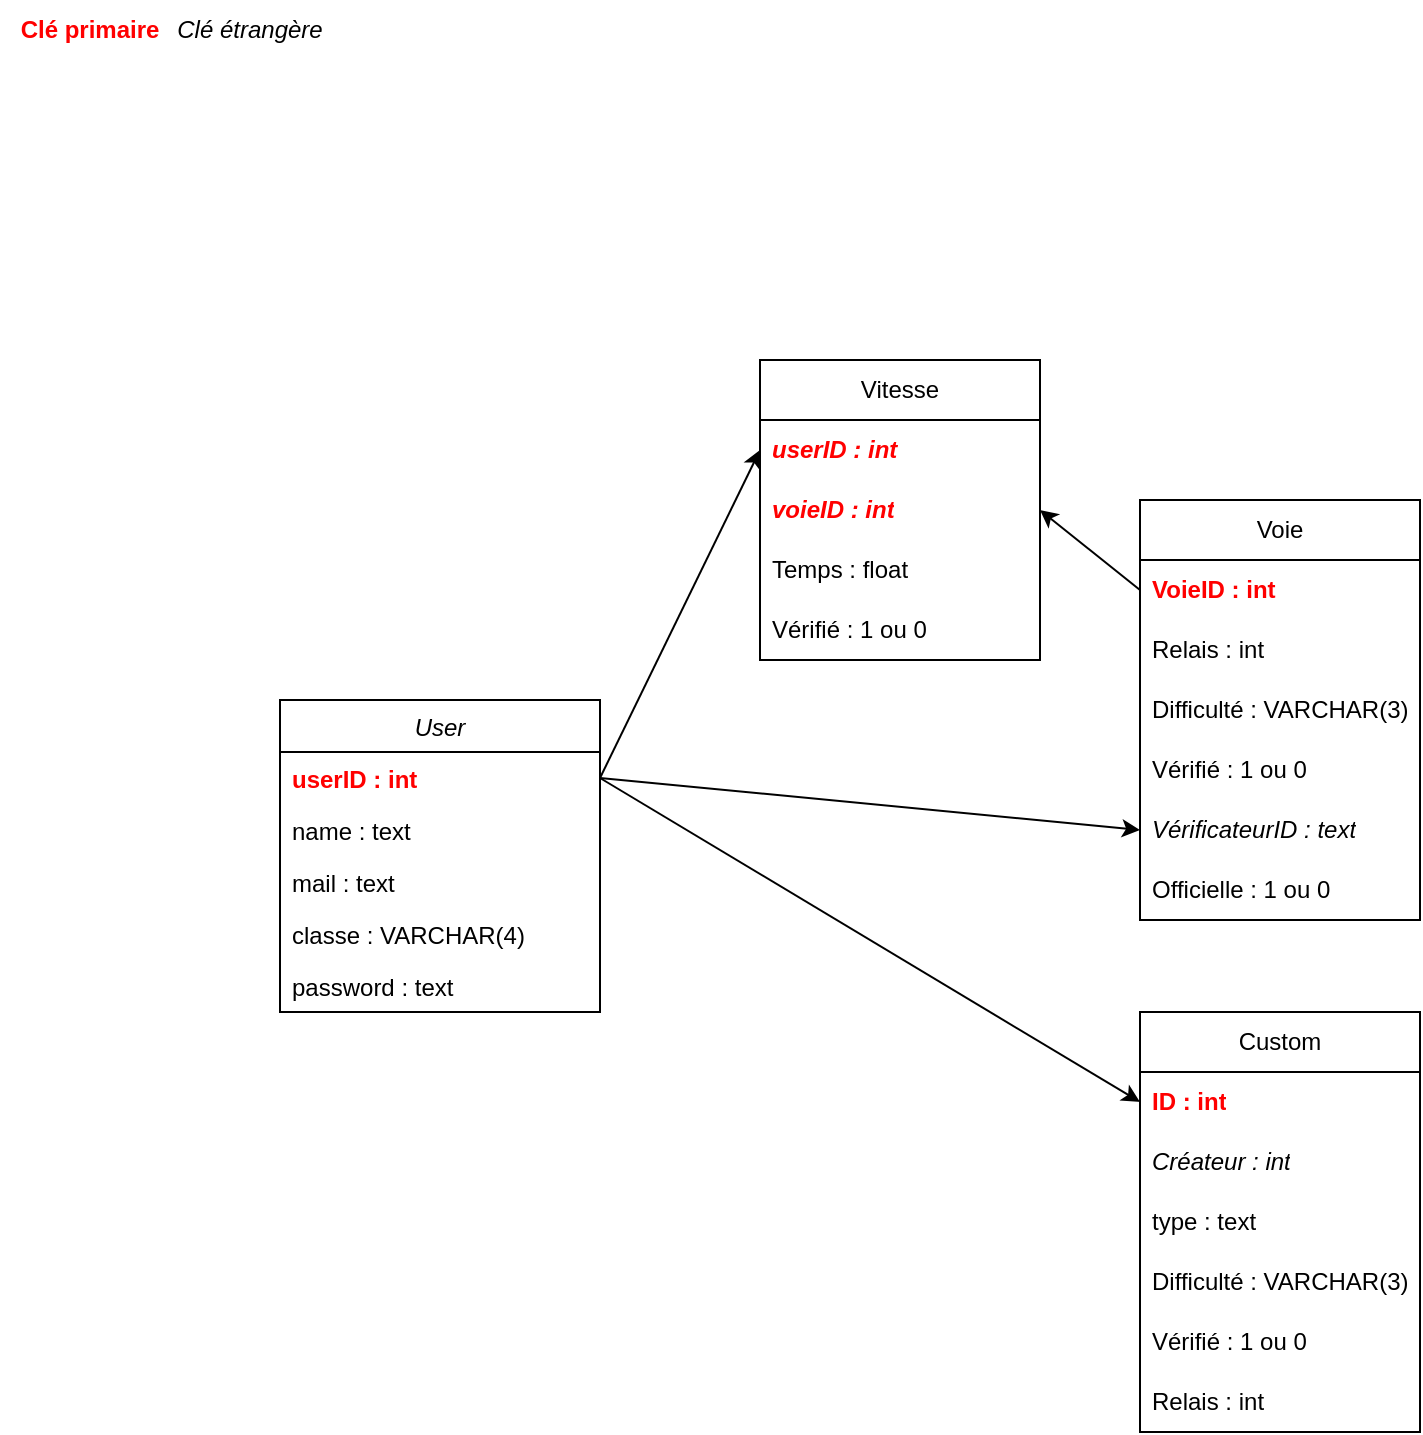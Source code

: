 <mxfile version="20.6.2" type="device"><diagram id="C5RBs43oDa-KdzZeNtuy" name="Page-1"><mxGraphModel dx="1406" dy="818" grid="1" gridSize="10" guides="1" tooltips="1" connect="1" arrows="1" fold="1" page="1" pageScale="1" pageWidth="827" pageHeight="1169" math="0" shadow="0"><root><mxCell id="WIyWlLk6GJQsqaUBKTNV-0"/><mxCell id="WIyWlLk6GJQsqaUBKTNV-1" parent="WIyWlLk6GJQsqaUBKTNV-0"/><mxCell id="zkfFHV4jXpPFQw0GAbJ--0" value="User" style="swimlane;fontStyle=2;align=center;verticalAlign=top;childLayout=stackLayout;horizontal=1;startSize=26;horizontalStack=0;resizeParent=1;resizeLast=0;collapsible=1;marginBottom=0;rounded=0;shadow=0;strokeWidth=1;" parent="WIyWlLk6GJQsqaUBKTNV-1" vertex="1"><mxGeometry x="140" y="350" width="160" height="156" as="geometry"><mxRectangle x="230" y="140" width="160" height="26" as="alternateBounds"/></mxGeometry></mxCell><mxCell id="0Qye_Zv5IVSC3sUF7OHN-18" value="userID : int" style="text;align=left;verticalAlign=top;spacingLeft=4;spacingRight=4;overflow=hidden;rotatable=0;points=[[0,0.5],[1,0.5]];portConstraint=eastwest;rounded=0;shadow=0;html=0;fontColor=#FF0000;fontStyle=1" parent="zkfFHV4jXpPFQw0GAbJ--0" vertex="1"><mxGeometry y="26" width="160" height="26" as="geometry"/></mxCell><mxCell id="zkfFHV4jXpPFQw0GAbJ--1" value="name : text" style="text;align=left;verticalAlign=top;spacingLeft=4;spacingRight=4;overflow=hidden;rotatable=0;points=[[0,0.5],[1,0.5]];portConstraint=eastwest;" parent="zkfFHV4jXpPFQw0GAbJ--0" vertex="1"><mxGeometry y="52" width="160" height="26" as="geometry"/></mxCell><mxCell id="zkfFHV4jXpPFQw0GAbJ--2" value="mail : text" style="text;align=left;verticalAlign=top;spacingLeft=4;spacingRight=4;overflow=hidden;rotatable=0;points=[[0,0.5],[1,0.5]];portConstraint=eastwest;rounded=0;shadow=0;html=0;" parent="zkfFHV4jXpPFQw0GAbJ--0" vertex="1"><mxGeometry y="78" width="160" height="26" as="geometry"/></mxCell><mxCell id="zkfFHV4jXpPFQw0GAbJ--3" value="classe : VARCHAR(4)" style="text;align=left;verticalAlign=top;spacingLeft=4;spacingRight=4;overflow=hidden;rotatable=0;points=[[0,0.5],[1,0.5]];portConstraint=eastwest;rounded=0;shadow=0;html=0;" parent="zkfFHV4jXpPFQw0GAbJ--0" vertex="1"><mxGeometry y="104" width="160" height="26" as="geometry"/></mxCell><mxCell id="0Qye_Zv5IVSC3sUF7OHN-1" value="password : text" style="text;align=left;verticalAlign=top;spacingLeft=4;spacingRight=4;overflow=hidden;rotatable=0;points=[[0,0.5],[1,0.5]];portConstraint=eastwest;rounded=0;shadow=0;html=0;" parent="zkfFHV4jXpPFQw0GAbJ--0" vertex="1"><mxGeometry y="130" width="160" height="26" as="geometry"/></mxCell><mxCell id="0Qye_Zv5IVSC3sUF7OHN-8" value="Vitesse" style="swimlane;fontStyle=0;childLayout=stackLayout;horizontal=1;startSize=30;horizontalStack=0;resizeParent=1;resizeParentMax=0;resizeLast=0;collapsible=1;marginBottom=0;whiteSpace=wrap;html=1;" parent="WIyWlLk6GJQsqaUBKTNV-1" vertex="1"><mxGeometry x="380" y="180" width="140" height="150" as="geometry"/></mxCell><mxCell id="0Qye_Zv5IVSC3sUF7OHN-9" value="&lt;i&gt;userID : int&lt;/i&gt;" style="text;strokeColor=none;fillColor=none;align=left;verticalAlign=middle;spacingLeft=4;spacingRight=4;overflow=hidden;points=[[0,0.5],[1,0.5]];portConstraint=eastwest;rotatable=0;whiteSpace=wrap;html=1;fontStyle=1;fontColor=#FF0000;" parent="0Qye_Zv5IVSC3sUF7OHN-8" vertex="1"><mxGeometry y="30" width="140" height="30" as="geometry"/></mxCell><mxCell id="0Qye_Zv5IVSC3sUF7OHN-11" value="voieID : int" style="text;strokeColor=none;fillColor=none;align=left;verticalAlign=middle;spacingLeft=4;spacingRight=4;overflow=hidden;points=[[0,0.5],[1,0.5]];portConstraint=eastwest;rotatable=0;whiteSpace=wrap;html=1;fontStyle=3;fontColor=#FF0000;" parent="0Qye_Zv5IVSC3sUF7OHN-8" vertex="1"><mxGeometry y="60" width="140" height="30" as="geometry"/></mxCell><mxCell id="IG8rTT2q1o-Y9MWKu9mN-5" value="Temps : float" style="text;strokeColor=none;fillColor=none;align=left;verticalAlign=middle;spacingLeft=4;spacingRight=4;overflow=hidden;points=[[0,0.5],[1,0.5]];portConstraint=eastwest;rotatable=0;whiteSpace=wrap;html=1;" vertex="1" parent="0Qye_Zv5IVSC3sUF7OHN-8"><mxGeometry y="90" width="140" height="30" as="geometry"/></mxCell><mxCell id="IG8rTT2q1o-Y9MWKu9mN-6" value="Vérifié : 1 ou 0" style="text;strokeColor=none;fillColor=none;align=left;verticalAlign=middle;spacingLeft=4;spacingRight=4;overflow=hidden;points=[[0,0.5],[1,0.5]];portConstraint=eastwest;rotatable=0;whiteSpace=wrap;html=1;" vertex="1" parent="0Qye_Zv5IVSC3sUF7OHN-8"><mxGeometry y="120" width="140" height="30" as="geometry"/></mxCell><mxCell id="0Qye_Zv5IVSC3sUF7OHN-19" style="edgeStyle=none;rounded=1;orthogonalLoop=1;jettySize=auto;html=1;exitX=1;exitY=0.5;exitDx=0;exitDy=0;entryX=0;entryY=0.5;entryDx=0;entryDy=0;" parent="WIyWlLk6GJQsqaUBKTNV-1" source="0Qye_Zv5IVSC3sUF7OHN-18" target="0Qye_Zv5IVSC3sUF7OHN-9" edge="1"><mxGeometry relative="1" as="geometry"/></mxCell><mxCell id="IG8rTT2q1o-Y9MWKu9mN-1" value="&lt;b&gt;&lt;font color=&quot;#ff0000&quot;&gt;Clé primaire&lt;/font&gt;&lt;/b&gt;" style="text;html=1;strokeColor=none;fillColor=none;align=center;verticalAlign=middle;whiteSpace=wrap;rounded=0;" vertex="1" parent="WIyWlLk6GJQsqaUBKTNV-1"><mxGeometry width="90" height="30" as="geometry"/></mxCell><mxCell id="IG8rTT2q1o-Y9MWKu9mN-2" value="&lt;i&gt;Clé étrangère&lt;/i&gt;" style="text;html=1;strokeColor=none;fillColor=none;align=center;verticalAlign=middle;whiteSpace=wrap;rounded=0;" vertex="1" parent="WIyWlLk6GJQsqaUBKTNV-1"><mxGeometry x="80" width="90" height="30" as="geometry"/></mxCell><mxCell id="IG8rTT2q1o-Y9MWKu9mN-7" value="Voie" style="swimlane;fontStyle=0;childLayout=stackLayout;horizontal=1;startSize=30;horizontalStack=0;resizeParent=1;resizeParentMax=0;resizeLast=0;collapsible=1;marginBottom=0;whiteSpace=wrap;html=1;" vertex="1" parent="WIyWlLk6GJQsqaUBKTNV-1"><mxGeometry x="570" y="250" width="140" height="210" as="geometry"/></mxCell><mxCell id="IG8rTT2q1o-Y9MWKu9mN-8" value="&lt;span&gt;VoieID : int&lt;/span&gt;" style="text;strokeColor=none;fillColor=none;align=left;verticalAlign=middle;spacingLeft=4;spacingRight=4;overflow=hidden;points=[[0,0.5],[1,0.5]];portConstraint=eastwest;rotatable=0;whiteSpace=wrap;html=1;fontStyle=1;fontColor=#FF0000;" vertex="1" parent="IG8rTT2q1o-Y9MWKu9mN-7"><mxGeometry y="30" width="140" height="30" as="geometry"/></mxCell><mxCell id="IG8rTT2q1o-Y9MWKu9mN-10" value="Relais : int" style="text;strokeColor=none;fillColor=none;align=left;verticalAlign=middle;spacingLeft=4;spacingRight=4;overflow=hidden;points=[[0,0.5],[1,0.5]];portConstraint=eastwest;rotatable=0;whiteSpace=wrap;html=1;" vertex="1" parent="IG8rTT2q1o-Y9MWKu9mN-7"><mxGeometry y="60" width="140" height="30" as="geometry"/></mxCell><mxCell id="IG8rTT2q1o-Y9MWKu9mN-23" value="Difficulté : VARCHAR(3)" style="text;strokeColor=none;fillColor=none;align=left;verticalAlign=middle;spacingLeft=4;spacingRight=4;overflow=hidden;points=[[0,0.5],[1,0.5]];portConstraint=eastwest;rotatable=0;whiteSpace=wrap;html=1;" vertex="1" parent="IG8rTT2q1o-Y9MWKu9mN-7"><mxGeometry y="90" width="140" height="30" as="geometry"/></mxCell><mxCell id="IG8rTT2q1o-Y9MWKu9mN-11" value="Vérifié : 1 ou 0" style="text;strokeColor=none;fillColor=none;align=left;verticalAlign=middle;spacingLeft=4;spacingRight=4;overflow=hidden;points=[[0,0.5],[1,0.5]];portConstraint=eastwest;rotatable=0;whiteSpace=wrap;html=1;" vertex="1" parent="IG8rTT2q1o-Y9MWKu9mN-7"><mxGeometry y="120" width="140" height="30" as="geometry"/></mxCell><mxCell id="IG8rTT2q1o-Y9MWKu9mN-14" value="&lt;i&gt;VérificateurID : text&lt;/i&gt;" style="text;strokeColor=none;fillColor=none;align=left;verticalAlign=middle;spacingLeft=4;spacingRight=4;overflow=hidden;points=[[0,0.5],[1,0.5]];portConstraint=eastwest;rotatable=0;whiteSpace=wrap;html=1;" vertex="1" parent="IG8rTT2q1o-Y9MWKu9mN-7"><mxGeometry y="150" width="140" height="30" as="geometry"/></mxCell><mxCell id="IG8rTT2q1o-Y9MWKu9mN-13" value="Officielle : 1 ou 0" style="text;strokeColor=none;fillColor=none;align=left;verticalAlign=middle;spacingLeft=4;spacingRight=4;overflow=hidden;points=[[0,0.5],[1,0.5]];portConstraint=eastwest;rotatable=0;whiteSpace=wrap;html=1;" vertex="1" parent="IG8rTT2q1o-Y9MWKu9mN-7"><mxGeometry y="180" width="140" height="30" as="geometry"/></mxCell><mxCell id="IG8rTT2q1o-Y9MWKu9mN-12" value="" style="endArrow=classic;html=1;rounded=0;fontColor=#000000;entryX=1;entryY=0.5;entryDx=0;entryDy=0;exitX=0;exitY=0.5;exitDx=0;exitDy=0;" edge="1" parent="WIyWlLk6GJQsqaUBKTNV-1" source="IG8rTT2q1o-Y9MWKu9mN-8" target="0Qye_Zv5IVSC3sUF7OHN-11"><mxGeometry width="50" height="50" relative="1" as="geometry"><mxPoint x="390" y="420" as="sourcePoint"/><mxPoint x="440" y="370" as="targetPoint"/></mxGeometry></mxCell><mxCell id="IG8rTT2q1o-Y9MWKu9mN-15" value="" style="endArrow=classic;html=1;rounded=0;fontColor=#000000;exitX=1;exitY=0.5;exitDx=0;exitDy=0;entryX=0;entryY=0.5;entryDx=0;entryDy=0;" edge="1" parent="WIyWlLk6GJQsqaUBKTNV-1" source="0Qye_Zv5IVSC3sUF7OHN-18" target="IG8rTT2q1o-Y9MWKu9mN-14"><mxGeometry width="50" height="50" relative="1" as="geometry"><mxPoint x="390" y="420" as="sourcePoint"/><mxPoint x="440" y="370" as="targetPoint"/></mxGeometry></mxCell><mxCell id="IG8rTT2q1o-Y9MWKu9mN-16" value="Custom" style="swimlane;fontStyle=0;childLayout=stackLayout;horizontal=1;startSize=30;horizontalStack=0;resizeParent=1;resizeParentMax=0;resizeLast=0;collapsible=1;marginBottom=0;whiteSpace=wrap;html=1;" vertex="1" parent="WIyWlLk6GJQsqaUBKTNV-1"><mxGeometry x="570" y="506" width="140" height="210" as="geometry"/></mxCell><mxCell id="IG8rTT2q1o-Y9MWKu9mN-18" value="&lt;span style=&quot;font-style: normal;&quot;&gt;ID : int&lt;/span&gt;" style="text;strokeColor=none;fillColor=none;align=left;verticalAlign=middle;spacingLeft=4;spacingRight=4;overflow=hidden;points=[[0,0.5],[1,0.5]];portConstraint=eastwest;rotatable=0;whiteSpace=wrap;html=1;fontStyle=3;fontColor=#FF0000;" vertex="1" parent="IG8rTT2q1o-Y9MWKu9mN-16"><mxGeometry y="30" width="140" height="30" as="geometry"/></mxCell><mxCell id="IG8rTT2q1o-Y9MWKu9mN-17" value="&lt;span&gt;Créateur : int&lt;/span&gt;" style="text;strokeColor=none;fillColor=none;align=left;verticalAlign=middle;spacingLeft=4;spacingRight=4;overflow=hidden;points=[[0,0.5],[1,0.5]];portConstraint=eastwest;rotatable=0;whiteSpace=wrap;html=1;fontStyle=2;fontColor=#000000;" vertex="1" parent="IG8rTT2q1o-Y9MWKu9mN-16"><mxGeometry y="60" width="140" height="30" as="geometry"/></mxCell><mxCell id="IG8rTT2q1o-Y9MWKu9mN-19" value="type : text" style="text;strokeColor=none;fillColor=none;align=left;verticalAlign=middle;spacingLeft=4;spacingRight=4;overflow=hidden;points=[[0,0.5],[1,0.5]];portConstraint=eastwest;rotatable=0;whiteSpace=wrap;html=1;" vertex="1" parent="IG8rTT2q1o-Y9MWKu9mN-16"><mxGeometry y="90" width="140" height="30" as="geometry"/></mxCell><mxCell id="IG8rTT2q1o-Y9MWKu9mN-24" value="Difficulté : VARCHAR(3)" style="text;strokeColor=none;fillColor=none;align=left;verticalAlign=middle;spacingLeft=4;spacingRight=4;overflow=hidden;points=[[0,0.5],[1,0.5]];portConstraint=eastwest;rotatable=0;whiteSpace=wrap;html=1;" vertex="1" parent="IG8rTT2q1o-Y9MWKu9mN-16"><mxGeometry y="120" width="140" height="30" as="geometry"/></mxCell><mxCell id="IG8rTT2q1o-Y9MWKu9mN-20" value="Vérifié : 1 ou 0" style="text;strokeColor=none;fillColor=none;align=left;verticalAlign=middle;spacingLeft=4;spacingRight=4;overflow=hidden;points=[[0,0.5],[1,0.5]];portConstraint=eastwest;rotatable=0;whiteSpace=wrap;html=1;" vertex="1" parent="IG8rTT2q1o-Y9MWKu9mN-16"><mxGeometry y="150" width="140" height="30" as="geometry"/></mxCell><mxCell id="IG8rTT2q1o-Y9MWKu9mN-22" value="Relais : int" style="text;strokeColor=none;fillColor=none;align=left;verticalAlign=middle;spacingLeft=4;spacingRight=4;overflow=hidden;points=[[0,0.5],[1,0.5]];portConstraint=eastwest;rotatable=0;whiteSpace=wrap;html=1;" vertex="1" parent="IG8rTT2q1o-Y9MWKu9mN-16"><mxGeometry y="180" width="140" height="30" as="geometry"/></mxCell><mxCell id="IG8rTT2q1o-Y9MWKu9mN-21" value="" style="endArrow=classic;html=1;rounded=0;fontColor=#000000;exitX=1;exitY=0.5;exitDx=0;exitDy=0;entryX=0;entryY=0.5;entryDx=0;entryDy=0;" edge="1" parent="WIyWlLk6GJQsqaUBKTNV-1" source="0Qye_Zv5IVSC3sUF7OHN-18" target="IG8rTT2q1o-Y9MWKu9mN-18"><mxGeometry width="50" height="50" relative="1" as="geometry"><mxPoint x="390" y="420" as="sourcePoint"/><mxPoint x="440" y="370" as="targetPoint"/></mxGeometry></mxCell></root></mxGraphModel></diagram></mxfile>